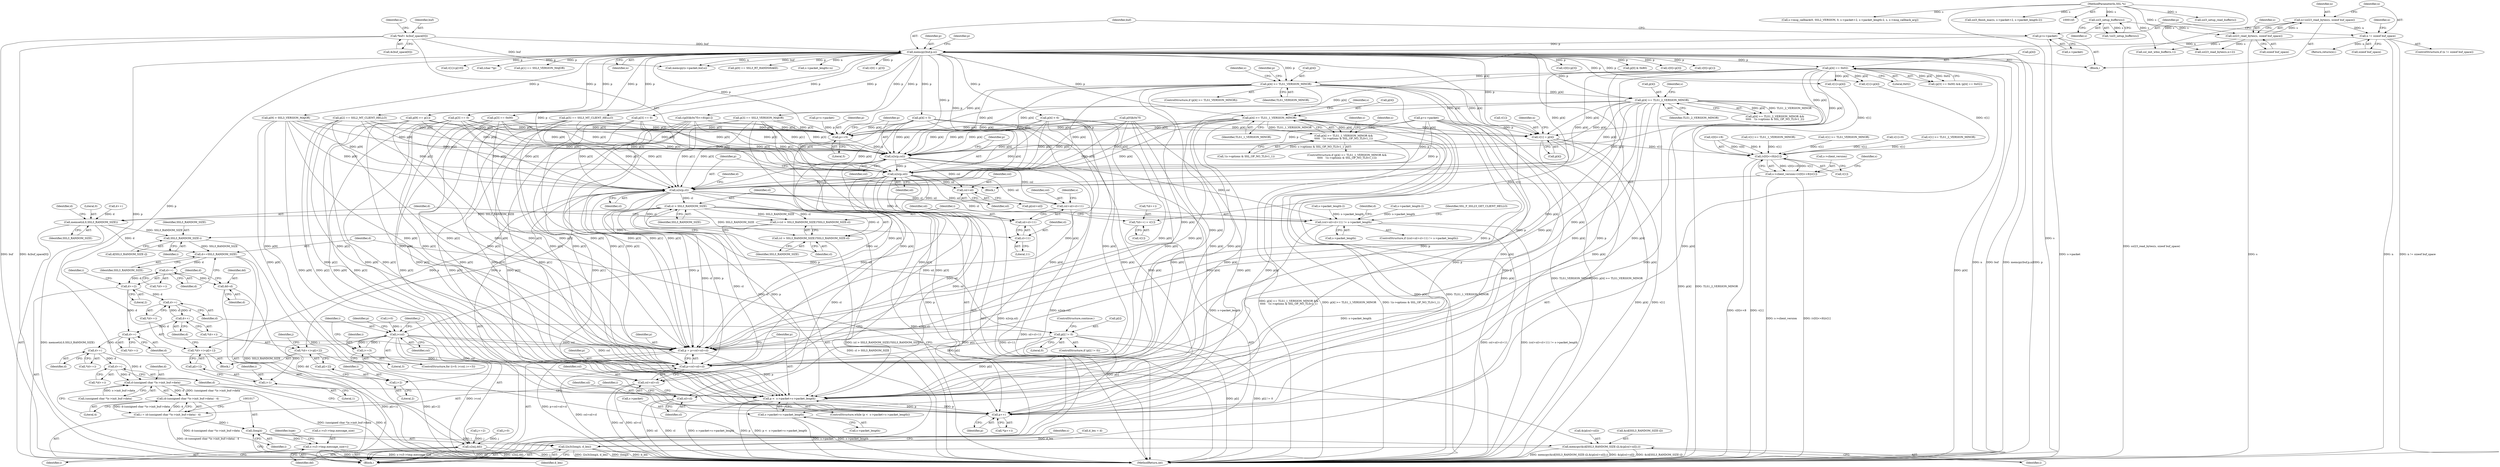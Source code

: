 digraph "0_openssl_26a59d9b46574e457870197dffa802871b4c8fc7_0@array" {
"1000323" [label="(Call,p[4] >= TLS1_1_VERSION_MINOR)"];
"1000298" [label="(Call,p[4] >= TLS1_2_VERSION_MINOR)"];
"1000290" [label="(Call,p[4] >= TLS1_VERSION_MINOR)"];
"1000213" [label="(Call,memcpy(buf,p,n))"];
"1000150" [label="(Call,*buf= &(buf_space[0]))"];
"1000208" [label="(Call,p=s->packet)"];
"1000202" [label="(Call,n != sizeof buf_space)"];
"1000195" [label="(Call,n=ssl23_read_bytes(s, sizeof buf_space))"];
"1000197" [label="(Call,ssl23_read_bytes(s, sizeof buf_space))"];
"1000192" [label="(Call,ssl3_setup_buffers(s))"];
"1000146" [label="(MethodParameterIn,SSL *s)"];
"1000237" [label="(Call,p[4] == 0x02)"];
"1000322" [label="(Call,p[4] >= TLS1_1_VERSION_MINOR &&\n\t\t\t\t\t   !(s->options & SSL_OP_NO_TLSv1_1))"];
"1000727" [label="(Call,v[1] = p[4])"];
"1000873" [label="(Call,*(d++) = v[1])"];
"1001234" [label="(Call,(v[0]<<8)|v[1])"];
"1001230" [label="(Call,s->client_version=(v[0]<<8)|v[1])"];
"1000819" [label="(Call,p+=5)"];
"1000822" [label="(Call,n2s(p,csl))"];
"1000825" [label="(Call,n2s(p,sil))"];
"1000828" [label="(Call,n2s(p,cl))"];
"1000841" [label="(Call,(csl+sil+cl+11) != s->packet_length)"];
"1000985" [label="(Call,p <  s->packet+s->packet_length)"];
"1001000" [label="(Call,p++)"];
"1000987" [label="(Call,s->packet+s->packet_length)"];
"1000842" [label="(Call,csl+sil+cl+11)"];
"1000844" [label="(Call,sil+cl+11)"];
"1000846" [label="(Call,cl+11)"];
"1000883" [label="(Call,cl > SSL3_RANDOM_SIZE)"];
"1000880" [label="(Call,i=(cl > SSL3_RANDOM_SIZE)?SSL3_RANDOM_SIZE:cl)"];
"1000896" [label="(Call,SSL3_RANDOM_SIZE-i)"];
"1000892" [label="(Call,memcpy(&(d[SSL3_RANDOM_SIZE-i]),&(p[csl+sil]),i))"];
"1000906" [label="(Call,d+=SSL3_RANDOM_SIZE)"];
"1000911" [label="(Call,d++)"];
"1000917" [label="(Call,dd=d)"];
"1000962" [label="(Call,s2n(j,dd))"];
"1000920" [label="(Call,d+=2)"];
"1000943" [label="(Call,d++)"];
"1000952" [label="(Call,d++)"];
"1000967" [label="(Call,d++)"];
"1000972" [label="(Call,d++)"];
"1000997" [label="(Call,d++)"];
"1001005" [label="(Call,d-(unsigned char *)s->init_buf->data)"];
"1001004" [label="(Call,(d-(unsigned char *)s->init_buf->data) - 4)"];
"1001002" [label="(Call,i = (d-(unsigned char *)s->init_buf->data) - 4)"];
"1001016" [label="(Call,(long)i)"];
"1001015" [label="(Call,l2n3((long)i, d_len))"];
"1001038" [label="(Call,s->s3->tmp.message_size=i)"];
"1000882" [label="(Call,(cl > SSL3_RANDOM_SIZE)?SSL3_RANDOM_SIZE:cl)"];
"1000888" [label="(Call,memset(d,0,SSL3_RANDOM_SIZE))"];
"1000975" [label="(Call,p = p+csl+sil+cl)"];
"1000977" [label="(Call,p+csl+sil+cl)"];
"1000979" [label="(Call,csl+sil+cl)"];
"1000981" [label="(Call,sil+cl)"];
"1000935" [label="(Call,p[i] != 0)"];
"1000941" [label="(Call,*(d++)=p[i+1])"];
"1000950" [label="(Call,*(d++)=p[i+2])"];
"1000902" [label="(Call,csl+sil)"];
"1000927" [label="(Call,i<csl)"];
"1000930" [label="(Call,i+=3)"];
"1000947" [label="(Call,i+1)"];
"1000956" [label="(Call,i+2)"];
"1000241" [label="(Literal,0x02)"];
"1000243" [label="(Call,v[0]=p[3])"];
"1000830" [label="(Identifier,cl)"];
"1000231" [label="(Call,(p[3] == 0x00) && (p[4] == 0x02))"];
"1000841" [label="(Call,(csl+sil+cl+11) != s->packet_length)"];
"1001049" [label="(Identifier,type)"];
"1000912" [label="(Identifier,d)"];
"1000269" [label="(Call,p[3] == SSL3_VERSION_MAJOR)"];
"1000948" [label="(Identifier,i)"];
"1000952" [label="(Call,d++)"];
"1000874" [label="(Call,*(d++))"];
"1000895" [label="(Identifier,d)"];
"1000769" [label="(Call,ssl23_read_bytes(s,n+2))"];
"1000845" [label="(Identifier,sil)"];
"1000321" [label="(ControlStructure,if (p[4] >= TLS1_1_VERSION_MINOR &&\n\t\t\t\t\t   !(s->options & SSL_OP_NO_TLSv1_1)))"];
"1001015" [label="(Call,l2n3((long)i, d_len))"];
"1000452" [label="(Call,p[4] < 5)"];
"1000920" [label="(Call,d+=2)"];
"1000971" [label="(Call,*(d++))"];
"1000152" [label="(Call,&(buf_space[0]))"];
"1000322" [label="(Call,p[4] >= TLS1_1_VERSION_MINOR &&\n\t\t\t\t\t   !(s->options & SSL_OP_NO_TLSv1_1))"];
"1000728" [label="(Call,v[1])"];
"1000889" [label="(Identifier,d)"];
"1000890" [label="(Literal,0)"];
"1000924" [label="(Call,i=0)"];
"1000147" [label="(Block,)"];
"1000832" [label="(Identifier,d)"];
"1001252" [label="(MethodReturn,int)"];
"1000207" [label="(Identifier,n)"];
"1001005" [label="(Call,d-(unsigned char *)s->init_buf->data)"];
"1000921" [label="(Identifier,d)"];
"1001004" [label="(Call,(d-(unsigned char *)s->init_buf->data) - 4)"];
"1000540" [label="(Call,v[1] >= TLS1_1_VERSION_MINOR)"];
"1000980" [label="(Identifier,csl)"];
"1000210" [label="(Call,s->packet)"];
"1000331" [label="(Identifier,s)"];
"1000966" [label="(Call,*(d++))"];
"1001231" [label="(Call,s->client_version)"];
"1000900" [label="(Call,p[csl+sil])"];
"1000904" [label="(Identifier,sil)"];
"1000964" [label="(Identifier,dd)"];
"1000963" [label="(Identifier,j)"];
"1000199" [label="(Call,sizeof buf_space)"];
"1000873" [label="(Call,*(d++) = v[1])"];
"1000814" [label="(Call,p=s->packet)"];
"1000894" [label="(Call,d[SSL3_RANDOM_SIZE-i])"];
"1000927" [label="(Call,i<csl)"];
"1000849" [label="(Call,s->packet_length)"];
"1000905" [label="(Identifier,i)"];
"1000787" [label="(Call,s->packet_length-2)"];
"1000289" [label="(ControlStructure,if (p[4] >= TLS1_VERSION_MINOR))"];
"1000825" [label="(Call,n2s(p,sil))"];
"1001000" [label="(Call,p++)"];
"1000987" [label="(Call,s->packet+s->packet_length)"];
"1001116" [label="(Call,ssl3_setup_read_buffer(s))"];
"1000951" [label="(Call,*(d++))"];
"1000958" [label="(Literal,2)"];
"1000886" [label="(Identifier,SSL3_RANDOM_SIZE)"];
"1000930" [label="(Call,i+=3)"];
"1000877" [label="(Call,v[1])"];
"1000973" [label="(Identifier,d)"];
"1000337" [label="(Identifier,s)"];
"1000940" [label="(ControlStructure,continue;)"];
"1000888" [label="(Call,memset(d,0,SSL3_RANDOM_SIZE))"];
"1000883" [label="(Call,cl > SSL3_RANDOM_SIZE)"];
"1000875" [label="(Call,d++)"];
"1000902" [label="(Call,csl+sil)"];
"1000936" [label="(Call,p[i])"];
"1001095" [label="(Call,ssl_init_wbio_buffer(s,1))"];
"1000146" [label="(MethodParameterIn,SSL *s)"];
"1000882" [label="(Call,(cl > SSL3_RANDOM_SIZE)?SSL3_RANDOM_SIZE:cl)"];
"1000819" [label="(Call,p+=5)"];
"1000219" [label="(Call,p[0] & 0x80)"];
"1000275" [label="(Call,v[0]=p[3])"];
"1000328" [label="(Call,!(s->options & SSL_OP_NO_TLSv1_1))"];
"1000997" [label="(Call,d++)"];
"1000465" [label="(Call,v[0]=p[1])"];
"1000323" [label="(Call,p[4] >= TLS1_1_VERSION_MINOR)"];
"1000972" [label="(Call,d++)"];
"1000957" [label="(Identifier,i)"];
"1000885" [label="(Identifier,SSL3_RANDOM_SIZE)"];
"1000860" [label="(Identifier,d)"];
"1000195" [label="(Call,n=ssl23_read_bytes(s, sizeof buf_space))"];
"1000474" [label="(Call,p[3] == 0)"];
"1000180" [label="(Block,)"];
"1001019" [label="(Identifier,d_len)"];
"1000501" [label="(Call,v[1]=p[10])"];
"1000846" [label="(Call,cl+11)"];
"1001245" [label="(Identifier,s)"];
"1000635" [label="(Call,(char *)p)"];
"1000959" [label="(Call,j+=2)"];
"1000962" [label="(Call,s2n(j,dd))"];
"1000925" [label="(Identifier,i)"];
"1000929" [label="(Identifier,csl)"];
"1001016" [label="(Call,(long)i)"];
"1000434" [label="(Call,p[1] == SSL3_VERSION_MAJOR)"];
"1001002" [label="(Call,i = (d-(unsigned char *)s->init_buf->data) - 4)"];
"1000479" [label="(Call,p[4] < 6)"];
"1000509" [label="(Call,v[1] >= TLS1_VERSION_MINOR)"];
"1000805" [label="(Call,s->packet_length-2)"];
"1000203" [label="(Identifier,n)"];
"1000822" [label="(Call,n2s(p,csl))"];
"1001018" [label="(Identifier,i)"];
"1000917" [label="(Call,dd=d)"];
"1000918" [label="(Identifier,dd)"];
"1000944" [label="(Identifier,d)"];
"1000986" [label="(Identifier,p)"];
"1000440" [label="(Call,p[5] == SSL3_MT_CLIENT_HELLO)"];
"1001006" [label="(Identifier,d)"];
"1000981" [label="(Call,sil+cl)"];
"1001234" [label="(Call,(v[0]<<8)|v[1])"];
"1000982" [label="(Identifier,sil)"];
"1000202" [label="(Call,n != sizeof buf_space)"];
"1000302" [label="(Identifier,TLS1_2_VERSION_MINOR)"];
"1000490" [label="(Call,p[9] > SSL3_VERSION_MAJOR)"];
"1001001" [label="(Identifier,p)"];
"1001240" [label="(Call,v[1])"];
"1001046" [label="(Identifier,i)"];
"1000216" [label="(Identifier,n)"];
"1000727" [label="(Call,v[1] = p[4])"];
"1000829" [label="(Identifier,p)"];
"1000291" [label="(Call,p[4])"];
"1000942" [label="(Call,*(d++))"];
"1000238" [label="(Call,p[4])"];
"1000998" [label="(Identifier,d)"];
"1000250" [label="(Call,v[1]=p[4])"];
"1000711" [label="(Block,)"];
"1001014" [label="(Literal,4)"];
"1000945" [label="(Call,p[i+1])"];
"1000988" [label="(Call,s->packet)"];
"1000910" [label="(Call,*(d++))"];
"1000923" [label="(ControlStructure,for (i=0; i<csl; i+=3))"];
"1000191" [label="(Call,!ssl3_setup_buffers(s))"];
"1000984" [label="(ControlStructure,while (p <  s->packet+s->packet_length))"];
"1000978" [label="(Identifier,p)"];
"1000914" [label="(Call,j=0)"];
"1000843" [label="(Identifier,csl)"];
"1000828" [label="(Call,n2s(p,cl))"];
"1000232" [label="(Call,p[3] == 0x00)"];
"1000880" [label="(Call,i=(cl > SSL3_RANDOM_SIZE)?SSL3_RANDOM_SIZE:cl)"];
"1001007" [label="(Call,(unsigned char *)s->init_buf->data)"];
"1000954" [label="(Call,p[i+2])"];
"1000898" [label="(Identifier,i)"];
"1000736" [label="(Call,((p[0]&0x7f)<<8)|p[1])"];
"1000881" [label="(Identifier,i)"];
"1000919" [label="(Identifier,d)"];
"1000884" [label="(Identifier,cl)"];
"1000847" [label="(Identifier,cl)"];
"1001024" [label="(Identifier,s)"];
"1000324" [label="(Call,p[4])"];
"1001003" [label="(Identifier,i)"];
"1000192" [label="(Call,ssl3_setup_buffers(s))"];
"1000842" [label="(Call,csl+sil+cl+11)"];
"1000891" [label="(Identifier,SSL3_RANDOM_SIZE)"];
"1000457" [label="(Call,p[9] >= p[1])"];
"1000932" [label="(Literal,3)"];
"1000213" [label="(Call,memcpy(buf,p,n))"];
"1000907" [label="(Identifier,d)"];
"1000198" [label="(Identifier,s)"];
"1000897" [label="(Identifier,SSL3_RANDOM_SIZE)"];
"1000862" [label="(Call,d_len = d)"];
"1000208" [label="(Call,p=s->packet)"];
"1000906" [label="(Call,d+=SSL3_RANDOM_SIZE)"];
"1000967" [label="(Call,d++)"];
"1000991" [label="(Call,s->packet_length)"];
"1000193" [label="(Identifier,s)"];
"1000306" [label="(Identifier,s)"];
"1000400" [label="(Identifier,s)"];
"1001133" [label="(Call,memcpy(s->packet,buf,n))"];
"1000731" [label="(Call,p[4])"];
"1000824" [label="(Identifier,csl)"];
"1000215" [label="(Identifier,p)"];
"1000827" [label="(Identifier,sil)"];
"1000947" [label="(Call,i+1)"];
"1000975" [label="(Call,p = p+csl+sil+cl)"];
"1001038" [label="(Call,s->s3->tmp.message_size=i)"];
"1000896" [label="(Call,SSL3_RANDOM_SIZE-i)"];
"1000899" [label="(Call,&(p[csl+sil]))"];
"1000968" [label="(Identifier,d)"];
"1000185" [label="(Call,v[1]=0)"];
"1000893" [label="(Call,&(d[SSL3_RANDOM_SIZE-i]))"];
"1000204" [label="(Call,sizeof buf_space)"];
"1000350" [label="(Identifier,s)"];
"1000201" [label="(ControlStructure,if (n != sizeof buf_space))"];
"1000297" [label="(Call,p[4] >= TLS1_2_VERSION_MINOR &&\n\t\t\t\t\t   !(s->options & SSL_OP_NO_TLSv1_2))"];
"1000298" [label="(Call,p[4] >= TLS1_2_VERSION_MINOR)"];
"1000290" [label="(Call,p[4] >= TLS1_VERSION_MINOR)"];
"1000999" [label="(Call,*(p++))"];
"1000300" [label="(Identifier,p)"];
"1000979" [label="(Call,csl+sil+cl)"];
"1000197" [label="(Call,ssl23_read_bytes(s, sizeof buf_space))"];
"1000943" [label="(Call,d++)"];
"1000976" [label="(Identifier,p)"];
"1000428" [label="(Call,p[0] == SSL3_RT_HANDSHAKE)"];
"1000953" [label="(Identifier,d)"];
"1000823" [label="(Identifier,p)"];
"1000850" [label="(Identifier,s)"];
"1000715" [label="(Call,p=s->packet)"];
"1000299" [label="(Call,p[4])"];
"1000933" [label="(Block,)"];
"1001039" [label="(Call,s->s3->tmp.message_size)"];
"1000937" [label="(Identifier,p)"];
"1000237" [label="(Call,p[4] == 0x02)"];
"1000934" [label="(ControlStructure,if (p[i] != 0))"];
"1000949" [label="(Literal,1)"];
"1000985" [label="(Call,p <  s->packet+s->packet_length)"];
"1000214" [label="(Identifier,buf)"];
"1000166" [label="(Identifier,n)"];
"1000854" [label="(Identifier,SSL_F_SSL23_GET_CLIENT_HELLO)"];
"1001099" [label="(Call,s->packet_length=n)"];
"1000327" [label="(Identifier,TLS1_1_VERSION_MINOR)"];
"1000206" [label="(Return,return(n);)"];
"1000735" [label="(Identifier,n)"];
"1000996" [label="(Call,*(d++))"];
"1000960" [label="(Identifier,j)"];
"1000983" [label="(Identifier,cl)"];
"1000517" [label="(Call,v[1] >= TLS1_2_VERSION_MINOR)"];
"1000224" [label="(Call,p[2] == SSL2_MT_CLIENT_HELLO)"];
"1000796" [label="(Call,s->msg_callback(0, SSL2_VERSION, 0, s->packet+2, s->packet_length-2, s, s->msg_callback_arg))"];
"1000780" [label="(Call,ssl3_finish_mac(s, s->packet+2, s->packet_length-2))"];
"1000221" [label="(Identifier,p)"];
"1000294" [label="(Identifier,TLS1_VERSION_MINOR)"];
"1000209" [label="(Identifier,p)"];
"1000447" [label="(Call,p[3] == 0)"];
"1000151" [label="(Identifier,buf)"];
"1000939" [label="(Literal,0)"];
"1000956" [label="(Call,i+2)"];
"1000738" [label="(Call,p[0]&0x7f)"];
"1001230" [label="(Call,s->client_version=(v[0]<<8)|v[1])"];
"1000150" [label="(Call,*buf= &(buf_space[0]))"];
"1000820" [label="(Identifier,p)"];
"1000908" [label="(Identifier,SSL3_RANDOM_SIZE)"];
"1000928" [label="(Identifier,i)"];
"1000844" [label="(Call,sil+cl+11)"];
"1000977" [label="(Call,p+csl+sil+cl)"];
"1000887" [label="(Identifier,cl)"];
"1000840" [label="(ControlStructure,if ((csl+sil+cl+11) != s->packet_length))"];
"1000848" [label="(Literal,11)"];
"1000931" [label="(Identifier,i)"];
"1000950" [label="(Call,*(d++)=p[i+2])"];
"1000282" [label="(Call,v[1]=p[4])"];
"1000826" [label="(Identifier,p)"];
"1000821" [label="(Literal,5)"];
"1000935" [label="(Call,p[i] != 0)"];
"1001235" [label="(Call,v[0]<<8)"];
"1000911" [label="(Call,d++)"];
"1000196" [label="(Identifier,n)"];
"1000922" [label="(Literal,2)"];
"1000892" [label="(Call,memcpy(&(d[SSL3_RANDOM_SIZE-i]),&(p[csl+sil]),i))"];
"1000941" [label="(Call,*(d++)=p[i+1])"];
"1000720" [label="(Call,v[0] = p[3])"];
"1000903" [label="(Identifier,csl)"];
"1000323" -> "1000322"  [label="AST: "];
"1000323" -> "1000327"  [label="CFG: "];
"1000324" -> "1000323"  [label="AST: "];
"1000327" -> "1000323"  [label="AST: "];
"1000331" -> "1000323"  [label="CFG: "];
"1000322" -> "1000323"  [label="CFG: "];
"1000323" -> "1001252"  [label="DDG: p[4]"];
"1000323" -> "1001252"  [label="DDG: TLS1_1_VERSION_MINOR"];
"1000323" -> "1000322"  [label="DDG: p[4]"];
"1000323" -> "1000322"  [label="DDG: TLS1_1_VERSION_MINOR"];
"1000298" -> "1000323"  [label="DDG: p[4]"];
"1000213" -> "1000323"  [label="DDG: p"];
"1000323" -> "1000727"  [label="DDG: p[4]"];
"1000323" -> "1000819"  [label="DDG: p[4]"];
"1000323" -> "1000822"  [label="DDG: p[4]"];
"1000323" -> "1000825"  [label="DDG: p[4]"];
"1000323" -> "1000828"  [label="DDG: p[4]"];
"1000323" -> "1000975"  [label="DDG: p[4]"];
"1000323" -> "1000977"  [label="DDG: p[4]"];
"1000323" -> "1000985"  [label="DDG: p[4]"];
"1000323" -> "1001000"  [label="DDG: p[4]"];
"1000298" -> "1000297"  [label="AST: "];
"1000298" -> "1000302"  [label="CFG: "];
"1000299" -> "1000298"  [label="AST: "];
"1000302" -> "1000298"  [label="AST: "];
"1000306" -> "1000298"  [label="CFG: "];
"1000297" -> "1000298"  [label="CFG: "];
"1000298" -> "1001252"  [label="DDG: p[4]"];
"1000298" -> "1001252"  [label="DDG: TLS1_2_VERSION_MINOR"];
"1000298" -> "1000297"  [label="DDG: p[4]"];
"1000298" -> "1000297"  [label="DDG: TLS1_2_VERSION_MINOR"];
"1000290" -> "1000298"  [label="DDG: p[4]"];
"1000213" -> "1000298"  [label="DDG: p"];
"1000298" -> "1000727"  [label="DDG: p[4]"];
"1000298" -> "1000819"  [label="DDG: p[4]"];
"1000298" -> "1000822"  [label="DDG: p[4]"];
"1000298" -> "1000825"  [label="DDG: p[4]"];
"1000298" -> "1000828"  [label="DDG: p[4]"];
"1000298" -> "1000975"  [label="DDG: p[4]"];
"1000298" -> "1000977"  [label="DDG: p[4]"];
"1000298" -> "1000985"  [label="DDG: p[4]"];
"1000298" -> "1001000"  [label="DDG: p[4]"];
"1000290" -> "1000289"  [label="AST: "];
"1000290" -> "1000294"  [label="CFG: "];
"1000291" -> "1000290"  [label="AST: "];
"1000294" -> "1000290"  [label="AST: "];
"1000300" -> "1000290"  [label="CFG: "];
"1000400" -> "1000290"  [label="CFG: "];
"1000290" -> "1001252"  [label="DDG: p[4]"];
"1000290" -> "1001252"  [label="DDG: TLS1_VERSION_MINOR"];
"1000290" -> "1001252"  [label="DDG: p[4] >= TLS1_VERSION_MINOR"];
"1000213" -> "1000290"  [label="DDG: p"];
"1000237" -> "1000290"  [label="DDG: p[4]"];
"1000290" -> "1000727"  [label="DDG: p[4]"];
"1000290" -> "1000819"  [label="DDG: p[4]"];
"1000290" -> "1000822"  [label="DDG: p[4]"];
"1000290" -> "1000825"  [label="DDG: p[4]"];
"1000290" -> "1000828"  [label="DDG: p[4]"];
"1000290" -> "1000975"  [label="DDG: p[4]"];
"1000290" -> "1000977"  [label="DDG: p[4]"];
"1000290" -> "1000985"  [label="DDG: p[4]"];
"1000290" -> "1001000"  [label="DDG: p[4]"];
"1000213" -> "1000180"  [label="AST: "];
"1000213" -> "1000216"  [label="CFG: "];
"1000214" -> "1000213"  [label="AST: "];
"1000215" -> "1000213"  [label="AST: "];
"1000216" -> "1000213"  [label="AST: "];
"1000221" -> "1000213"  [label="CFG: "];
"1000213" -> "1001252"  [label="DDG: n"];
"1000213" -> "1001252"  [label="DDG: buf"];
"1000213" -> "1001252"  [label="DDG: memcpy(buf,p,n)"];
"1000213" -> "1001252"  [label="DDG: p"];
"1000150" -> "1000213"  [label="DDG: buf"];
"1000208" -> "1000213"  [label="DDG: p"];
"1000202" -> "1000213"  [label="DDG: n"];
"1000213" -> "1000219"  [label="DDG: p"];
"1000213" -> "1000224"  [label="DDG: p"];
"1000213" -> "1000232"  [label="DDG: p"];
"1000213" -> "1000237"  [label="DDG: p"];
"1000213" -> "1000243"  [label="DDG: p"];
"1000213" -> "1000250"  [label="DDG: p"];
"1000213" -> "1000269"  [label="DDG: p"];
"1000213" -> "1000275"  [label="DDG: p"];
"1000213" -> "1000282"  [label="DDG: p"];
"1000213" -> "1000428"  [label="DDG: p"];
"1000213" -> "1000434"  [label="DDG: p"];
"1000213" -> "1000440"  [label="DDG: p"];
"1000213" -> "1000447"  [label="DDG: p"];
"1000213" -> "1000452"  [label="DDG: p"];
"1000213" -> "1000457"  [label="DDG: p"];
"1000213" -> "1000465"  [label="DDG: p"];
"1000213" -> "1000474"  [label="DDG: p"];
"1000213" -> "1000479"  [label="DDG: p"];
"1000213" -> "1000490"  [label="DDG: p"];
"1000213" -> "1000501"  [label="DDG: p"];
"1000213" -> "1000635"  [label="DDG: p"];
"1000213" -> "1000720"  [label="DDG: p"];
"1000213" -> "1000727"  [label="DDG: p"];
"1000213" -> "1000736"  [label="DDG: p"];
"1000213" -> "1000819"  [label="DDG: p"];
"1000213" -> "1000822"  [label="DDG: p"];
"1000213" -> "1000825"  [label="DDG: p"];
"1000213" -> "1000828"  [label="DDG: p"];
"1000213" -> "1000975"  [label="DDG: p"];
"1000213" -> "1000977"  [label="DDG: p"];
"1000213" -> "1000985"  [label="DDG: p"];
"1000213" -> "1001000"  [label="DDG: p"];
"1000213" -> "1001099"  [label="DDG: n"];
"1000213" -> "1001133"  [label="DDG: buf"];
"1000213" -> "1001133"  [label="DDG: n"];
"1000150" -> "1000147"  [label="AST: "];
"1000150" -> "1000152"  [label="CFG: "];
"1000151" -> "1000150"  [label="AST: "];
"1000152" -> "1000150"  [label="AST: "];
"1000166" -> "1000150"  [label="CFG: "];
"1000150" -> "1001252"  [label="DDG: buf"];
"1000150" -> "1001252"  [label="DDG: &(buf_space[0])"];
"1000150" -> "1001133"  [label="DDG: buf"];
"1000208" -> "1000180"  [label="AST: "];
"1000208" -> "1000210"  [label="CFG: "];
"1000209" -> "1000208"  [label="AST: "];
"1000210" -> "1000208"  [label="AST: "];
"1000214" -> "1000208"  [label="CFG: "];
"1000208" -> "1001252"  [label="DDG: s->packet"];
"1000202" -> "1000201"  [label="AST: "];
"1000202" -> "1000204"  [label="CFG: "];
"1000203" -> "1000202"  [label="AST: "];
"1000204" -> "1000202"  [label="AST: "];
"1000207" -> "1000202"  [label="CFG: "];
"1000209" -> "1000202"  [label="CFG: "];
"1000202" -> "1001252"  [label="DDG: n"];
"1000202" -> "1001252"  [label="DDG: n != sizeof buf_space"];
"1000195" -> "1000202"  [label="DDG: n"];
"1000202" -> "1000206"  [label="DDG: n"];
"1000195" -> "1000180"  [label="AST: "];
"1000195" -> "1000197"  [label="CFG: "];
"1000196" -> "1000195"  [label="AST: "];
"1000197" -> "1000195"  [label="AST: "];
"1000203" -> "1000195"  [label="CFG: "];
"1000195" -> "1001252"  [label="DDG: ssl23_read_bytes(s, sizeof buf_space)"];
"1000197" -> "1000195"  [label="DDG: s"];
"1000197" -> "1000199"  [label="CFG: "];
"1000198" -> "1000197"  [label="AST: "];
"1000199" -> "1000197"  [label="AST: "];
"1000197" -> "1001252"  [label="DDG: s"];
"1000192" -> "1000197"  [label="DDG: s"];
"1000146" -> "1000197"  [label="DDG: s"];
"1000197" -> "1000769"  [label="DDG: s"];
"1000197" -> "1001095"  [label="DDG: s"];
"1000192" -> "1000191"  [label="AST: "];
"1000192" -> "1000193"  [label="CFG: "];
"1000193" -> "1000192"  [label="AST: "];
"1000191" -> "1000192"  [label="CFG: "];
"1000192" -> "1000191"  [label="DDG: s"];
"1000146" -> "1000192"  [label="DDG: s"];
"1000146" -> "1000145"  [label="AST: "];
"1000146" -> "1001252"  [label="DDG: s"];
"1000146" -> "1000769"  [label="DDG: s"];
"1000146" -> "1000780"  [label="DDG: s"];
"1000146" -> "1000796"  [label="DDG: s"];
"1000146" -> "1001095"  [label="DDG: s"];
"1000146" -> "1001116"  [label="DDG: s"];
"1000237" -> "1000231"  [label="AST: "];
"1000237" -> "1000241"  [label="CFG: "];
"1000238" -> "1000237"  [label="AST: "];
"1000241" -> "1000237"  [label="AST: "];
"1000231" -> "1000237"  [label="CFG: "];
"1000237" -> "1001252"  [label="DDG: p[4]"];
"1000237" -> "1000231"  [label="DDG: p[4]"];
"1000237" -> "1000231"  [label="DDG: 0x02"];
"1000237" -> "1000250"  [label="DDG: p[4]"];
"1000237" -> "1000282"  [label="DDG: p[4]"];
"1000237" -> "1000727"  [label="DDG: p[4]"];
"1000237" -> "1000819"  [label="DDG: p[4]"];
"1000237" -> "1000822"  [label="DDG: p[4]"];
"1000237" -> "1000825"  [label="DDG: p[4]"];
"1000237" -> "1000828"  [label="DDG: p[4]"];
"1000237" -> "1000975"  [label="DDG: p[4]"];
"1000237" -> "1000977"  [label="DDG: p[4]"];
"1000237" -> "1000985"  [label="DDG: p[4]"];
"1000237" -> "1001000"  [label="DDG: p[4]"];
"1000322" -> "1000321"  [label="AST: "];
"1000322" -> "1000328"  [label="CFG: "];
"1000328" -> "1000322"  [label="AST: "];
"1000337" -> "1000322"  [label="CFG: "];
"1000350" -> "1000322"  [label="CFG: "];
"1000322" -> "1001252"  [label="DDG: !(s->options & SSL_OP_NO_TLSv1_1)"];
"1000322" -> "1001252"  [label="DDG: p[4] >= TLS1_1_VERSION_MINOR &&\n\t\t\t\t\t   !(s->options & SSL_OP_NO_TLSv1_1)"];
"1000322" -> "1001252"  [label="DDG: p[4] >= TLS1_1_VERSION_MINOR"];
"1000328" -> "1000322"  [label="DDG: s->options & SSL_OP_NO_TLSv1_1"];
"1000727" -> "1000711"  [label="AST: "];
"1000727" -> "1000731"  [label="CFG: "];
"1000728" -> "1000727"  [label="AST: "];
"1000731" -> "1000727"  [label="AST: "];
"1000735" -> "1000727"  [label="CFG: "];
"1000727" -> "1001252"  [label="DDG: p[4]"];
"1000727" -> "1001252"  [label="DDG: v[1]"];
"1000715" -> "1000727"  [label="DDG: p"];
"1000479" -> "1000727"  [label="DDG: p[4]"];
"1000452" -> "1000727"  [label="DDG: p[4]"];
"1000727" -> "1000873"  [label="DDG: v[1]"];
"1000727" -> "1001234"  [label="DDG: v[1]"];
"1000873" -> "1000711"  [label="AST: "];
"1000873" -> "1000877"  [label="CFG: "];
"1000874" -> "1000873"  [label="AST: "];
"1000877" -> "1000873"  [label="AST: "];
"1000881" -> "1000873"  [label="CFG: "];
"1001234" -> "1001230"  [label="AST: "];
"1001234" -> "1001240"  [label="CFG: "];
"1001235" -> "1001234"  [label="AST: "];
"1001240" -> "1001234"  [label="AST: "];
"1001230" -> "1001234"  [label="CFG: "];
"1001234" -> "1001252"  [label="DDG: v[0]<<8"];
"1001234" -> "1001252"  [label="DDG: v[1]"];
"1001234" -> "1001230"  [label="DDG: v[0]<<8"];
"1001234" -> "1001230"  [label="DDG: v[1]"];
"1001235" -> "1001234"  [label="DDG: v[0]"];
"1001235" -> "1001234"  [label="DDG: 8"];
"1000185" -> "1001234"  [label="DDG: v[1]"];
"1000250" -> "1001234"  [label="DDG: v[1]"];
"1000517" -> "1001234"  [label="DDG: v[1]"];
"1000509" -> "1001234"  [label="DDG: v[1]"];
"1000282" -> "1001234"  [label="DDG: v[1]"];
"1000540" -> "1001234"  [label="DDG: v[1]"];
"1001230" -> "1000147"  [label="AST: "];
"1001231" -> "1001230"  [label="AST: "];
"1001245" -> "1001230"  [label="CFG: "];
"1001230" -> "1001252"  [label="DDG: (v[0]<<8)|v[1]"];
"1001230" -> "1001252"  [label="DDG: s->client_version"];
"1000819" -> "1000711"  [label="AST: "];
"1000819" -> "1000821"  [label="CFG: "];
"1000820" -> "1000819"  [label="AST: "];
"1000821" -> "1000819"  [label="AST: "];
"1000823" -> "1000819"  [label="CFG: "];
"1000736" -> "1000819"  [label="DDG: p[1]"];
"1000738" -> "1000819"  [label="DDG: p[0]"];
"1000490" -> "1000819"  [label="DDG: p[9]"];
"1000814" -> "1000819"  [label="DDG: p"];
"1000457" -> "1000819"  [label="DDG: p[9]"];
"1000440" -> "1000819"  [label="DDG: p[5]"];
"1000224" -> "1000819"  [label="DDG: p[2]"];
"1000715" -> "1000819"  [label="DDG: p"];
"1000479" -> "1000819"  [label="DDG: p[4]"];
"1000452" -> "1000819"  [label="DDG: p[4]"];
"1000474" -> "1000819"  [label="DDG: p[3]"];
"1000269" -> "1000819"  [label="DDG: p[3]"];
"1000447" -> "1000819"  [label="DDG: p[3]"];
"1000232" -> "1000819"  [label="DDG: p[3]"];
"1000819" -> "1000822"  [label="DDG: p"];
"1000822" -> "1000711"  [label="AST: "];
"1000822" -> "1000824"  [label="CFG: "];
"1000823" -> "1000822"  [label="AST: "];
"1000824" -> "1000822"  [label="AST: "];
"1000826" -> "1000822"  [label="CFG: "];
"1000822" -> "1001252"  [label="DDG: n2s(p,csl)"];
"1000736" -> "1000822"  [label="DDG: p[1]"];
"1000738" -> "1000822"  [label="DDG: p[0]"];
"1000490" -> "1000822"  [label="DDG: p[9]"];
"1000457" -> "1000822"  [label="DDG: p[9]"];
"1000440" -> "1000822"  [label="DDG: p[5]"];
"1000224" -> "1000822"  [label="DDG: p[2]"];
"1000715" -> "1000822"  [label="DDG: p"];
"1000479" -> "1000822"  [label="DDG: p[4]"];
"1000452" -> "1000822"  [label="DDG: p[4]"];
"1000474" -> "1000822"  [label="DDG: p[3]"];
"1000269" -> "1000822"  [label="DDG: p[3]"];
"1000447" -> "1000822"  [label="DDG: p[3]"];
"1000232" -> "1000822"  [label="DDG: p[3]"];
"1000822" -> "1000825"  [label="DDG: p"];
"1000822" -> "1000841"  [label="DDG: csl"];
"1000822" -> "1000842"  [label="DDG: csl"];
"1000822" -> "1000902"  [label="DDG: csl"];
"1000822" -> "1000927"  [label="DDG: csl"];
"1000825" -> "1000711"  [label="AST: "];
"1000825" -> "1000827"  [label="CFG: "];
"1000826" -> "1000825"  [label="AST: "];
"1000827" -> "1000825"  [label="AST: "];
"1000829" -> "1000825"  [label="CFG: "];
"1000825" -> "1001252"  [label="DDG: n2s(p,sil)"];
"1000736" -> "1000825"  [label="DDG: p[1]"];
"1000738" -> "1000825"  [label="DDG: p[0]"];
"1000490" -> "1000825"  [label="DDG: p[9]"];
"1000457" -> "1000825"  [label="DDG: p[9]"];
"1000440" -> "1000825"  [label="DDG: p[5]"];
"1000224" -> "1000825"  [label="DDG: p[2]"];
"1000715" -> "1000825"  [label="DDG: p"];
"1000479" -> "1000825"  [label="DDG: p[4]"];
"1000452" -> "1000825"  [label="DDG: p[4]"];
"1000474" -> "1000825"  [label="DDG: p[3]"];
"1000269" -> "1000825"  [label="DDG: p[3]"];
"1000447" -> "1000825"  [label="DDG: p[3]"];
"1000232" -> "1000825"  [label="DDG: p[3]"];
"1000825" -> "1000828"  [label="DDG: p"];
"1000825" -> "1000841"  [label="DDG: sil"];
"1000825" -> "1000842"  [label="DDG: sil"];
"1000825" -> "1000844"  [label="DDG: sil"];
"1000825" -> "1000902"  [label="DDG: sil"];
"1000825" -> "1000975"  [label="DDG: sil"];
"1000825" -> "1000977"  [label="DDG: sil"];
"1000825" -> "1000979"  [label="DDG: sil"];
"1000825" -> "1000981"  [label="DDG: sil"];
"1000828" -> "1000711"  [label="AST: "];
"1000828" -> "1000830"  [label="CFG: "];
"1000829" -> "1000828"  [label="AST: "];
"1000830" -> "1000828"  [label="AST: "];
"1000832" -> "1000828"  [label="CFG: "];
"1000828" -> "1001252"  [label="DDG: n2s(p,cl)"];
"1000736" -> "1000828"  [label="DDG: p[1]"];
"1000738" -> "1000828"  [label="DDG: p[0]"];
"1000490" -> "1000828"  [label="DDG: p[9]"];
"1000440" -> "1000828"  [label="DDG: p[5]"];
"1000224" -> "1000828"  [label="DDG: p[2]"];
"1000457" -> "1000828"  [label="DDG: p[9]"];
"1000715" -> "1000828"  [label="DDG: p"];
"1000479" -> "1000828"  [label="DDG: p[4]"];
"1000452" -> "1000828"  [label="DDG: p[4]"];
"1000474" -> "1000828"  [label="DDG: p[3]"];
"1000269" -> "1000828"  [label="DDG: p[3]"];
"1000447" -> "1000828"  [label="DDG: p[3]"];
"1000232" -> "1000828"  [label="DDG: p[3]"];
"1000828" -> "1000841"  [label="DDG: cl"];
"1000828" -> "1000842"  [label="DDG: cl"];
"1000828" -> "1000844"  [label="DDG: cl"];
"1000828" -> "1000846"  [label="DDG: cl"];
"1000828" -> "1000883"  [label="DDG: cl"];
"1000828" -> "1000935"  [label="DDG: p"];
"1000828" -> "1000941"  [label="DDG: p"];
"1000828" -> "1000950"  [label="DDG: p"];
"1000828" -> "1000975"  [label="DDG: p"];
"1000828" -> "1000977"  [label="DDG: p"];
"1000828" -> "1000985"  [label="DDG: p"];
"1000828" -> "1001000"  [label="DDG: p"];
"1000841" -> "1000840"  [label="AST: "];
"1000841" -> "1000849"  [label="CFG: "];
"1000842" -> "1000841"  [label="AST: "];
"1000849" -> "1000841"  [label="AST: "];
"1000854" -> "1000841"  [label="CFG: "];
"1000860" -> "1000841"  [label="CFG: "];
"1000841" -> "1001252"  [label="DDG: csl+sil+cl+11"];
"1000841" -> "1001252"  [label="DDG: (csl+sil+cl+11) != s->packet_length"];
"1000787" -> "1000841"  [label="DDG: s->packet_length"];
"1000805" -> "1000841"  [label="DDG: s->packet_length"];
"1000841" -> "1000985"  [label="DDG: s->packet_length"];
"1000841" -> "1000987"  [label="DDG: s->packet_length"];
"1000985" -> "1000984"  [label="AST: "];
"1000985" -> "1000987"  [label="CFG: "];
"1000986" -> "1000985"  [label="AST: "];
"1000987" -> "1000985"  [label="AST: "];
"1000998" -> "1000985"  [label="CFG: "];
"1001003" -> "1000985"  [label="CFG: "];
"1000985" -> "1001252"  [label="DDG: s->packet+s->packet_length"];
"1000985" -> "1001252"  [label="DDG: p"];
"1000985" -> "1001252"  [label="DDG: p <  s->packet+s->packet_length"];
"1000935" -> "1000985"  [label="DDG: p[i]"];
"1000736" -> "1000985"  [label="DDG: p[1]"];
"1000738" -> "1000985"  [label="DDG: p[0]"];
"1001000" -> "1000985"  [label="DDG: p"];
"1000490" -> "1000985"  [label="DDG: p[9]"];
"1000457" -> "1000985"  [label="DDG: p[9]"];
"1000440" -> "1000985"  [label="DDG: p[5]"];
"1000975" -> "1000985"  [label="DDG: p"];
"1000224" -> "1000985"  [label="DDG: p[2]"];
"1000715" -> "1000985"  [label="DDG: p"];
"1000479" -> "1000985"  [label="DDG: p[4]"];
"1000452" -> "1000985"  [label="DDG: p[4]"];
"1000474" -> "1000985"  [label="DDG: p[3]"];
"1000269" -> "1000985"  [label="DDG: p[3]"];
"1000447" -> "1000985"  [label="DDG: p[3]"];
"1000232" -> "1000985"  [label="DDG: p[3]"];
"1000985" -> "1001000"  [label="DDG: p"];
"1001000" -> "1000999"  [label="AST: "];
"1001000" -> "1001001"  [label="CFG: "];
"1001001" -> "1001000"  [label="AST: "];
"1000999" -> "1001000"  [label="CFG: "];
"1000935" -> "1001000"  [label="DDG: p[i]"];
"1000736" -> "1001000"  [label="DDG: p[1]"];
"1000738" -> "1001000"  [label="DDG: p[0]"];
"1000490" -> "1001000"  [label="DDG: p[9]"];
"1000457" -> "1001000"  [label="DDG: p[9]"];
"1000440" -> "1001000"  [label="DDG: p[5]"];
"1000224" -> "1001000"  [label="DDG: p[2]"];
"1000715" -> "1001000"  [label="DDG: p"];
"1000479" -> "1001000"  [label="DDG: p[4]"];
"1000452" -> "1001000"  [label="DDG: p[4]"];
"1000474" -> "1001000"  [label="DDG: p[3]"];
"1000269" -> "1001000"  [label="DDG: p[3]"];
"1000447" -> "1001000"  [label="DDG: p[3]"];
"1000232" -> "1001000"  [label="DDG: p[3]"];
"1000987" -> "1000991"  [label="CFG: "];
"1000988" -> "1000987"  [label="AST: "];
"1000991" -> "1000987"  [label="AST: "];
"1000987" -> "1001252"  [label="DDG: s->packet"];
"1000987" -> "1001252"  [label="DDG: s->packet_length"];
"1000842" -> "1000844"  [label="CFG: "];
"1000843" -> "1000842"  [label="AST: "];
"1000844" -> "1000842"  [label="AST: "];
"1000850" -> "1000842"  [label="CFG: "];
"1000842" -> "1001252"  [label="DDG: sil+cl+11"];
"1000844" -> "1000846"  [label="CFG: "];
"1000845" -> "1000844"  [label="AST: "];
"1000846" -> "1000844"  [label="AST: "];
"1000844" -> "1001252"  [label="DDG: cl+11"];
"1000846" -> "1000848"  [label="CFG: "];
"1000847" -> "1000846"  [label="AST: "];
"1000848" -> "1000846"  [label="AST: "];
"1000883" -> "1000882"  [label="AST: "];
"1000883" -> "1000885"  [label="CFG: "];
"1000884" -> "1000883"  [label="AST: "];
"1000885" -> "1000883"  [label="AST: "];
"1000886" -> "1000883"  [label="CFG: "];
"1000887" -> "1000883"  [label="CFG: "];
"1000883" -> "1000880"  [label="DDG: SSL3_RANDOM_SIZE"];
"1000883" -> "1000880"  [label="DDG: cl"];
"1000883" -> "1000882"  [label="DDG: SSL3_RANDOM_SIZE"];
"1000883" -> "1000882"  [label="DDG: cl"];
"1000883" -> "1000888"  [label="DDG: SSL3_RANDOM_SIZE"];
"1000883" -> "1000975"  [label="DDG: cl"];
"1000883" -> "1000977"  [label="DDG: cl"];
"1000883" -> "1000979"  [label="DDG: cl"];
"1000883" -> "1000981"  [label="DDG: cl"];
"1000880" -> "1000711"  [label="AST: "];
"1000880" -> "1000882"  [label="CFG: "];
"1000881" -> "1000880"  [label="AST: "];
"1000882" -> "1000880"  [label="AST: "];
"1000889" -> "1000880"  [label="CFG: "];
"1000880" -> "1001252"  [label="DDG: (cl > SSL3_RANDOM_SIZE)?SSL3_RANDOM_SIZE:cl"];
"1000880" -> "1000896"  [label="DDG: i"];
"1000896" -> "1000894"  [label="AST: "];
"1000896" -> "1000898"  [label="CFG: "];
"1000897" -> "1000896"  [label="AST: "];
"1000898" -> "1000896"  [label="AST: "];
"1000894" -> "1000896"  [label="CFG: "];
"1000888" -> "1000896"  [label="DDG: SSL3_RANDOM_SIZE"];
"1000896" -> "1000892"  [label="DDG: i"];
"1000896" -> "1000906"  [label="DDG: SSL3_RANDOM_SIZE"];
"1000892" -> "1000711"  [label="AST: "];
"1000892" -> "1000905"  [label="CFG: "];
"1000893" -> "1000892"  [label="AST: "];
"1000899" -> "1000892"  [label="AST: "];
"1000905" -> "1000892"  [label="AST: "];
"1000907" -> "1000892"  [label="CFG: "];
"1000892" -> "1001252"  [label="DDG: &(p[csl+sil])"];
"1000892" -> "1001252"  [label="DDG: &(d[SSL3_RANDOM_SIZE-i])"];
"1000892" -> "1001252"  [label="DDG: memcpy(&(d[SSL3_RANDOM_SIZE-i]),&(p[csl+sil]),i)"];
"1000906" -> "1000711"  [label="AST: "];
"1000906" -> "1000908"  [label="CFG: "];
"1000907" -> "1000906"  [label="AST: "];
"1000908" -> "1000906"  [label="AST: "];
"1000912" -> "1000906"  [label="CFG: "];
"1000906" -> "1001252"  [label="DDG: SSL3_RANDOM_SIZE"];
"1000888" -> "1000906"  [label="DDG: d"];
"1000906" -> "1000911"  [label="DDG: d"];
"1000911" -> "1000910"  [label="AST: "];
"1000911" -> "1000912"  [label="CFG: "];
"1000912" -> "1000911"  [label="AST: "];
"1000910" -> "1000911"  [label="CFG: "];
"1000911" -> "1000917"  [label="DDG: d"];
"1000911" -> "1000920"  [label="DDG: d"];
"1000917" -> "1000711"  [label="AST: "];
"1000917" -> "1000919"  [label="CFG: "];
"1000918" -> "1000917"  [label="AST: "];
"1000919" -> "1000917"  [label="AST: "];
"1000921" -> "1000917"  [label="CFG: "];
"1000917" -> "1000962"  [label="DDG: dd"];
"1000962" -> "1000711"  [label="AST: "];
"1000962" -> "1000964"  [label="CFG: "];
"1000963" -> "1000962"  [label="AST: "];
"1000964" -> "1000962"  [label="AST: "];
"1000968" -> "1000962"  [label="CFG: "];
"1000962" -> "1001252"  [label="DDG: dd"];
"1000962" -> "1001252"  [label="DDG: s2n(j,dd)"];
"1000962" -> "1001252"  [label="DDG: j"];
"1000959" -> "1000962"  [label="DDG: j"];
"1000914" -> "1000962"  [label="DDG: j"];
"1000920" -> "1000711"  [label="AST: "];
"1000920" -> "1000922"  [label="CFG: "];
"1000921" -> "1000920"  [label="AST: "];
"1000922" -> "1000920"  [label="AST: "];
"1000925" -> "1000920"  [label="CFG: "];
"1000920" -> "1000943"  [label="DDG: d"];
"1000920" -> "1000967"  [label="DDG: d"];
"1000943" -> "1000942"  [label="AST: "];
"1000943" -> "1000944"  [label="CFG: "];
"1000944" -> "1000943"  [label="AST: "];
"1000942" -> "1000943"  [label="CFG: "];
"1000952" -> "1000943"  [label="DDG: d"];
"1000943" -> "1000952"  [label="DDG: d"];
"1000952" -> "1000951"  [label="AST: "];
"1000952" -> "1000953"  [label="CFG: "];
"1000953" -> "1000952"  [label="AST: "];
"1000951" -> "1000952"  [label="CFG: "];
"1000952" -> "1000967"  [label="DDG: d"];
"1000967" -> "1000966"  [label="AST: "];
"1000967" -> "1000968"  [label="CFG: "];
"1000968" -> "1000967"  [label="AST: "];
"1000966" -> "1000967"  [label="CFG: "];
"1000967" -> "1000972"  [label="DDG: d"];
"1000972" -> "1000971"  [label="AST: "];
"1000972" -> "1000973"  [label="CFG: "];
"1000973" -> "1000972"  [label="AST: "];
"1000971" -> "1000972"  [label="CFG: "];
"1000972" -> "1000997"  [label="DDG: d"];
"1000972" -> "1001005"  [label="DDG: d"];
"1000997" -> "1000996"  [label="AST: "];
"1000997" -> "1000998"  [label="CFG: "];
"1000998" -> "1000997"  [label="AST: "];
"1000996" -> "1000997"  [label="CFG: "];
"1000997" -> "1001005"  [label="DDG: d"];
"1001005" -> "1001004"  [label="AST: "];
"1001005" -> "1001007"  [label="CFG: "];
"1001006" -> "1001005"  [label="AST: "];
"1001007" -> "1001005"  [label="AST: "];
"1001014" -> "1001005"  [label="CFG: "];
"1001005" -> "1001252"  [label="DDG: (unsigned char *)s->init_buf->data"];
"1001005" -> "1001252"  [label="DDG: d"];
"1001005" -> "1001004"  [label="DDG: d"];
"1001005" -> "1001004"  [label="DDG: (unsigned char *)s->init_buf->data"];
"1001007" -> "1001005"  [label="DDG: s->init_buf->data"];
"1001004" -> "1001002"  [label="AST: "];
"1001004" -> "1001014"  [label="CFG: "];
"1001014" -> "1001004"  [label="AST: "];
"1001002" -> "1001004"  [label="CFG: "];
"1001004" -> "1001252"  [label="DDG: d-(unsigned char *)s->init_buf->data"];
"1001004" -> "1001002"  [label="DDG: d-(unsigned char *)s->init_buf->data"];
"1001004" -> "1001002"  [label="DDG: 4"];
"1001002" -> "1000711"  [label="AST: "];
"1001003" -> "1001002"  [label="AST: "];
"1001017" -> "1001002"  [label="CFG: "];
"1001002" -> "1001252"  [label="DDG: (d-(unsigned char *)s->init_buf->data) - 4"];
"1001002" -> "1001016"  [label="DDG: i"];
"1001016" -> "1001015"  [label="AST: "];
"1001016" -> "1001018"  [label="CFG: "];
"1001017" -> "1001016"  [label="AST: "];
"1001018" -> "1001016"  [label="AST: "];
"1001019" -> "1001016"  [label="CFG: "];
"1001016" -> "1001015"  [label="DDG: i"];
"1001016" -> "1001038"  [label="DDG: i"];
"1001015" -> "1000711"  [label="AST: "];
"1001015" -> "1001019"  [label="CFG: "];
"1001019" -> "1001015"  [label="AST: "];
"1001024" -> "1001015"  [label="CFG: "];
"1001015" -> "1001252"  [label="DDG: l2n3((long)i, d_len)"];
"1001015" -> "1001252"  [label="DDG: (long)i"];
"1001015" -> "1001252"  [label="DDG: d_len"];
"1000862" -> "1001015"  [label="DDG: d_len"];
"1001038" -> "1000711"  [label="AST: "];
"1001038" -> "1001046"  [label="CFG: "];
"1001039" -> "1001038"  [label="AST: "];
"1001046" -> "1001038"  [label="AST: "];
"1001049" -> "1001038"  [label="CFG: "];
"1001038" -> "1001252"  [label="DDG: i"];
"1001038" -> "1001252"  [label="DDG: s->s3->tmp.message_size"];
"1000882" -> "1000886"  [label="CFG: "];
"1000882" -> "1000887"  [label="CFG: "];
"1000886" -> "1000882"  [label="AST: "];
"1000887" -> "1000882"  [label="AST: "];
"1000882" -> "1001252"  [label="DDG: cl > SSL3_RANDOM_SIZE"];
"1000888" -> "1000711"  [label="AST: "];
"1000888" -> "1000891"  [label="CFG: "];
"1000889" -> "1000888"  [label="AST: "];
"1000890" -> "1000888"  [label="AST: "];
"1000891" -> "1000888"  [label="AST: "];
"1000895" -> "1000888"  [label="CFG: "];
"1000888" -> "1001252"  [label="DDG: memset(d,0,SSL3_RANDOM_SIZE)"];
"1000875" -> "1000888"  [label="DDG: d"];
"1000975" -> "1000711"  [label="AST: "];
"1000975" -> "1000977"  [label="CFG: "];
"1000976" -> "1000975"  [label="AST: "];
"1000977" -> "1000975"  [label="AST: "];
"1000986" -> "1000975"  [label="CFG: "];
"1000975" -> "1001252"  [label="DDG: p+csl+sil+cl"];
"1000736" -> "1000975"  [label="DDG: p[1]"];
"1000738" -> "1000975"  [label="DDG: p[0]"];
"1000490" -> "1000975"  [label="DDG: p[9]"];
"1000457" -> "1000975"  [label="DDG: p[9]"];
"1000440" -> "1000975"  [label="DDG: p[5]"];
"1000224" -> "1000975"  [label="DDG: p[2]"];
"1000935" -> "1000975"  [label="DDG: p[i]"];
"1000715" -> "1000975"  [label="DDG: p"];
"1000479" -> "1000975"  [label="DDG: p[4]"];
"1000452" -> "1000975"  [label="DDG: p[4]"];
"1000474" -> "1000975"  [label="DDG: p[3]"];
"1000269" -> "1000975"  [label="DDG: p[3]"];
"1000447" -> "1000975"  [label="DDG: p[3]"];
"1000232" -> "1000975"  [label="DDG: p[3]"];
"1000927" -> "1000975"  [label="DDG: csl"];
"1000977" -> "1000979"  [label="CFG: "];
"1000978" -> "1000977"  [label="AST: "];
"1000979" -> "1000977"  [label="AST: "];
"1000977" -> "1001252"  [label="DDG: csl+sil+cl"];
"1000736" -> "1000977"  [label="DDG: p[1]"];
"1000738" -> "1000977"  [label="DDG: p[0]"];
"1000490" -> "1000977"  [label="DDG: p[9]"];
"1000457" -> "1000977"  [label="DDG: p[9]"];
"1000440" -> "1000977"  [label="DDG: p[5]"];
"1000224" -> "1000977"  [label="DDG: p[2]"];
"1000935" -> "1000977"  [label="DDG: p[i]"];
"1000715" -> "1000977"  [label="DDG: p"];
"1000479" -> "1000977"  [label="DDG: p[4]"];
"1000452" -> "1000977"  [label="DDG: p[4]"];
"1000474" -> "1000977"  [label="DDG: p[3]"];
"1000269" -> "1000977"  [label="DDG: p[3]"];
"1000447" -> "1000977"  [label="DDG: p[3]"];
"1000232" -> "1000977"  [label="DDG: p[3]"];
"1000927" -> "1000977"  [label="DDG: csl"];
"1000979" -> "1000981"  [label="CFG: "];
"1000980" -> "1000979"  [label="AST: "];
"1000981" -> "1000979"  [label="AST: "];
"1000979" -> "1001252"  [label="DDG: sil+cl"];
"1000979" -> "1001252"  [label="DDG: csl"];
"1000927" -> "1000979"  [label="DDG: csl"];
"1000981" -> "1000983"  [label="CFG: "];
"1000982" -> "1000981"  [label="AST: "];
"1000983" -> "1000981"  [label="AST: "];
"1000981" -> "1001252"  [label="DDG: sil"];
"1000981" -> "1001252"  [label="DDG: cl"];
"1000935" -> "1000934"  [label="AST: "];
"1000935" -> "1000939"  [label="CFG: "];
"1000936" -> "1000935"  [label="AST: "];
"1000939" -> "1000935"  [label="AST: "];
"1000940" -> "1000935"  [label="CFG: "];
"1000944" -> "1000935"  [label="CFG: "];
"1000935" -> "1001252"  [label="DDG: p[i]"];
"1000935" -> "1001252"  [label="DDG: p[i] != 0"];
"1000941" -> "1000933"  [label="AST: "];
"1000941" -> "1000945"  [label="CFG: "];
"1000942" -> "1000941"  [label="AST: "];
"1000945" -> "1000941"  [label="AST: "];
"1000953" -> "1000941"  [label="CFG: "];
"1000941" -> "1001252"  [label="DDG: p[i+1]"];
"1000950" -> "1000933"  [label="AST: "];
"1000950" -> "1000954"  [label="CFG: "];
"1000951" -> "1000950"  [label="AST: "];
"1000954" -> "1000950"  [label="AST: "];
"1000960" -> "1000950"  [label="CFG: "];
"1000950" -> "1001252"  [label="DDG: p[i+2]"];
"1000902" -> "1000900"  [label="AST: "];
"1000902" -> "1000904"  [label="CFG: "];
"1000903" -> "1000902"  [label="AST: "];
"1000904" -> "1000902"  [label="AST: "];
"1000900" -> "1000902"  [label="CFG: "];
"1000927" -> "1000923"  [label="AST: "];
"1000927" -> "1000929"  [label="CFG: "];
"1000928" -> "1000927"  [label="AST: "];
"1000929" -> "1000927"  [label="AST: "];
"1000937" -> "1000927"  [label="CFG: "];
"1000963" -> "1000927"  [label="CFG: "];
"1000927" -> "1001252"  [label="DDG: i<csl"];
"1000924" -> "1000927"  [label="DDG: i"];
"1000930" -> "1000927"  [label="DDG: i"];
"1000927" -> "1000930"  [label="DDG: i"];
"1000927" -> "1000947"  [label="DDG: i"];
"1000927" -> "1000956"  [label="DDG: i"];
"1000930" -> "1000923"  [label="AST: "];
"1000930" -> "1000932"  [label="CFG: "];
"1000931" -> "1000930"  [label="AST: "];
"1000932" -> "1000930"  [label="AST: "];
"1000928" -> "1000930"  [label="CFG: "];
"1000947" -> "1000945"  [label="AST: "];
"1000947" -> "1000949"  [label="CFG: "];
"1000948" -> "1000947"  [label="AST: "];
"1000949" -> "1000947"  [label="AST: "];
"1000945" -> "1000947"  [label="CFG: "];
"1000956" -> "1000954"  [label="AST: "];
"1000956" -> "1000958"  [label="CFG: "];
"1000957" -> "1000956"  [label="AST: "];
"1000958" -> "1000956"  [label="AST: "];
"1000954" -> "1000956"  [label="CFG: "];
}
